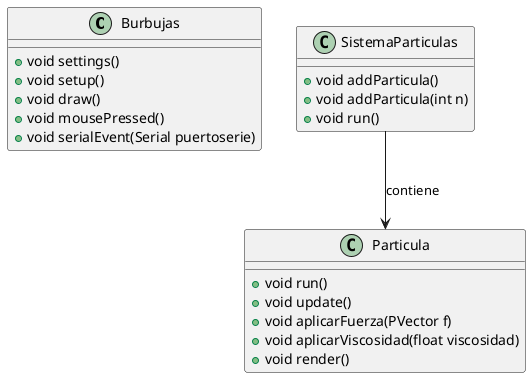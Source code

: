 @startuml classes_processing

' Declaración de las clases en Processing
class Burbujas {
    +void settings()
    +void setup()
    +void draw()
    +void mousePressed()
    +void serialEvent(Serial puertoserie)
}

class Particula {
    +void run()
    +void update()
    +void aplicarFuerza(PVector f)
    +void aplicarViscosidad(float viscosidad)
    +void render()
}

class SistemaParticulas {
    +void addParticula()
    +void addParticula(int n)
    +void run()
}

' Relaciones entre las clases
SistemaParticulas --> Particula : contiene

@enduml
